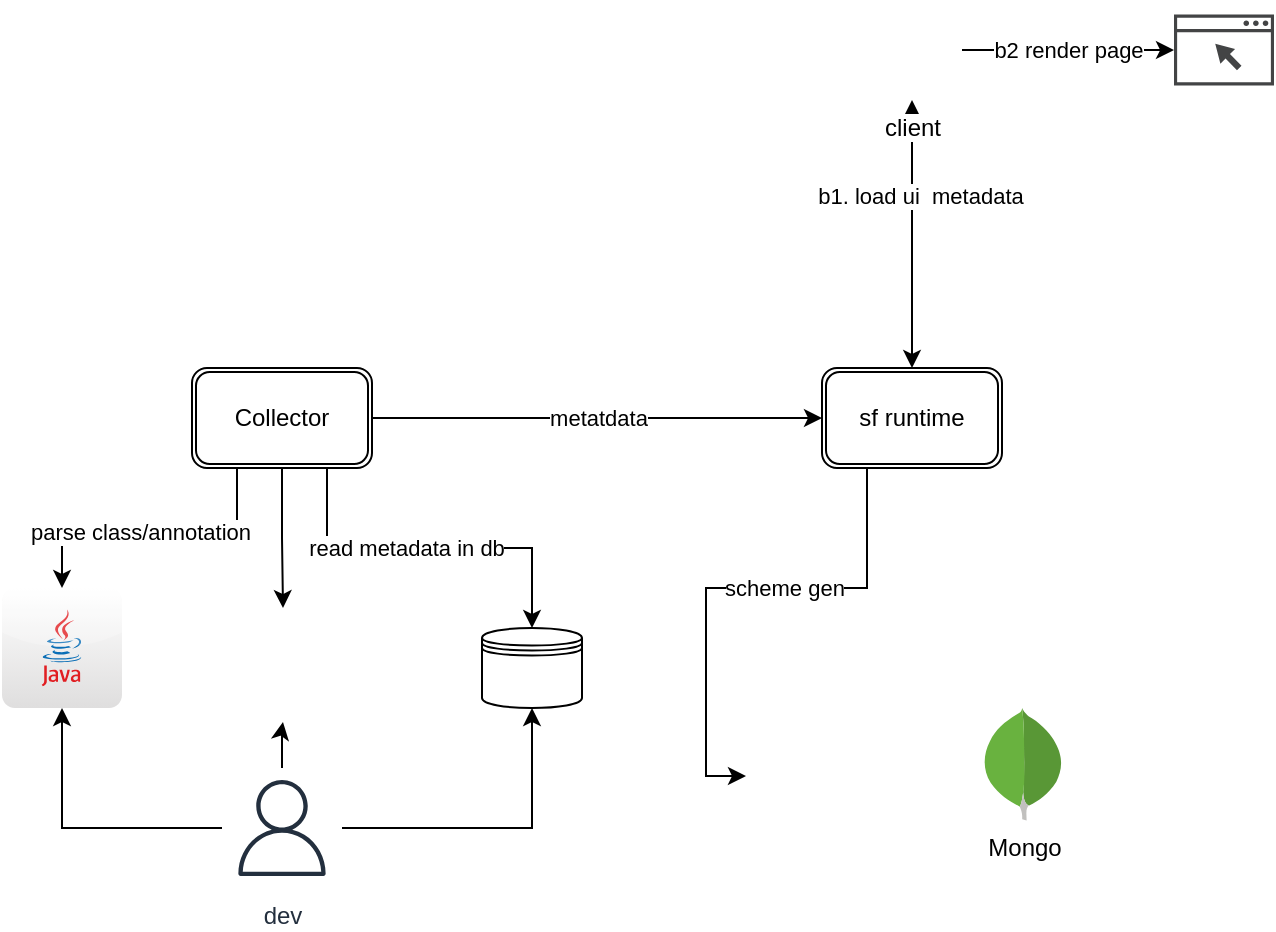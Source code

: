 <mxfile version="13.7.9" type="github">
  <diagram id="KbE9-4ZQxdQ7kDwR7Z7B" name="Page-1">
    <mxGraphModel dx="644" dy="483" grid="1" gridSize="10" guides="1" tooltips="1" connect="1" arrows="1" fold="1" page="1" pageScale="1" pageWidth="850" pageHeight="1100" math="0" shadow="0">
      <root>
        <mxCell id="0" />
        <mxCell id="1" parent="0" />
        <mxCell id="zoo_TMx6Q-awDjl9SJpv-11" style="edgeStyle=orthogonalEdgeStyle;rounded=0;orthogonalLoop=1;jettySize=auto;html=1;" edge="1" parent="1" source="zoo_TMx6Q-awDjl9SJpv-7" target="zoo_TMx6Q-awDjl9SJpv-8">
          <mxGeometry relative="1" as="geometry" />
        </mxCell>
        <mxCell id="zoo_TMx6Q-awDjl9SJpv-12" value="" style="edgeStyle=orthogonalEdgeStyle;rounded=0;orthogonalLoop=1;jettySize=auto;html=1;" edge="1" parent="1" source="zoo_TMx6Q-awDjl9SJpv-7" target="zoo_TMx6Q-awDjl9SJpv-9">
          <mxGeometry relative="1" as="geometry" />
        </mxCell>
        <mxCell id="zoo_TMx6Q-awDjl9SJpv-13" style="edgeStyle=orthogonalEdgeStyle;rounded=0;orthogonalLoop=1;jettySize=auto;html=1;entryX=0.5;entryY=1;entryDx=0;entryDy=0;" edge="1" parent="1" source="zoo_TMx6Q-awDjl9SJpv-7" target="zoo_TMx6Q-awDjl9SJpv-10">
          <mxGeometry relative="1" as="geometry" />
        </mxCell>
        <mxCell id="zoo_TMx6Q-awDjl9SJpv-7" value="dev" style="outlineConnect=0;fontColor=#232F3E;gradientColor=none;strokeColor=#232F3E;fillColor=#ffffff;dashed=0;verticalLabelPosition=bottom;verticalAlign=top;align=center;html=1;fontSize=12;fontStyle=0;aspect=fixed;shape=mxgraph.aws4.resourceIcon;resIcon=mxgraph.aws4.user;" vertex="1" parent="1">
          <mxGeometry x="310" y="440" width="60" height="60" as="geometry" />
        </mxCell>
        <mxCell id="zoo_TMx6Q-awDjl9SJpv-8" value="" style="dashed=0;outlineConnect=0;html=1;align=center;labelPosition=center;verticalLabelPosition=bottom;verticalAlign=top;shape=mxgraph.webicons.java;gradientColor=#DFDEDE" vertex="1" parent="1">
          <mxGeometry x="200" y="350" width="60" height="60" as="geometry" />
        </mxCell>
        <mxCell id="zoo_TMx6Q-awDjl9SJpv-9" value="" style="shape=image;html=1;verticalAlign=top;verticalLabelPosition=bottom;labelBackgroundColor=#ffffff;imageAspect=0;aspect=fixed;image=https://cdn3.iconfinder.com/data/icons/file-set-volume-1/512/Artboard_1-128.png" vertex="1" parent="1">
          <mxGeometry x="312" y="360" width="57" height="57" as="geometry" />
        </mxCell>
        <mxCell id="zoo_TMx6Q-awDjl9SJpv-10" value="" style="shape=datastore;whiteSpace=wrap;html=1;" vertex="1" parent="1">
          <mxGeometry x="440" y="370" width="50" height="40" as="geometry" />
        </mxCell>
        <mxCell id="zoo_TMx6Q-awDjl9SJpv-16" style="edgeStyle=orthogonalEdgeStyle;rounded=0;orthogonalLoop=1;jettySize=auto;html=1;exitX=0.25;exitY=1;exitDx=0;exitDy=0;" edge="1" parent="1" source="zoo_TMx6Q-awDjl9SJpv-15" target="zoo_TMx6Q-awDjl9SJpv-8">
          <mxGeometry relative="1" as="geometry" />
        </mxCell>
        <mxCell id="zoo_TMx6Q-awDjl9SJpv-19" value="parse class/annotation" style="edgeLabel;html=1;align=center;verticalAlign=middle;resizable=0;points=[];" vertex="1" connectable="0" parent="zoo_TMx6Q-awDjl9SJpv-16">
          <mxGeometry x="0.071" y="2" relative="1" as="geometry">
            <mxPoint as="offset" />
          </mxGeometry>
        </mxCell>
        <mxCell id="zoo_TMx6Q-awDjl9SJpv-17" style="edgeStyle=orthogonalEdgeStyle;rounded=0;orthogonalLoop=1;jettySize=auto;html=1;entryX=0.5;entryY=0;entryDx=0;entryDy=0;" edge="1" parent="1" source="zoo_TMx6Q-awDjl9SJpv-15" target="zoo_TMx6Q-awDjl9SJpv-9">
          <mxGeometry relative="1" as="geometry" />
        </mxCell>
        <mxCell id="zoo_TMx6Q-awDjl9SJpv-18" style="edgeStyle=orthogonalEdgeStyle;rounded=0;orthogonalLoop=1;jettySize=auto;html=1;exitX=0.75;exitY=1;exitDx=0;exitDy=0;entryX=0.5;entryY=0;entryDx=0;entryDy=0;" edge="1" parent="1" source="zoo_TMx6Q-awDjl9SJpv-15" target="zoo_TMx6Q-awDjl9SJpv-10">
          <mxGeometry relative="1" as="geometry" />
        </mxCell>
        <mxCell id="zoo_TMx6Q-awDjl9SJpv-20" value="read metadata in db" style="edgeLabel;html=1;align=center;verticalAlign=middle;resizable=0;points=[];" vertex="1" connectable="0" parent="zoo_TMx6Q-awDjl9SJpv-18">
          <mxGeometry x="-0.134" relative="1" as="geometry">
            <mxPoint as="offset" />
          </mxGeometry>
        </mxCell>
        <mxCell id="zoo_TMx6Q-awDjl9SJpv-22" value="metatdata" style="edgeStyle=orthogonalEdgeStyle;rounded=0;orthogonalLoop=1;jettySize=auto;html=1;entryX=0;entryY=0.5;entryDx=0;entryDy=0;" edge="1" parent="1" source="zoo_TMx6Q-awDjl9SJpv-15" target="zoo_TMx6Q-awDjl9SJpv-21">
          <mxGeometry relative="1" as="geometry" />
        </mxCell>
        <mxCell id="zoo_TMx6Q-awDjl9SJpv-15" value="Collector" style="shape=ext;double=1;rounded=1;whiteSpace=wrap;html=1;" vertex="1" parent="1">
          <mxGeometry x="295" y="240" width="90" height="50" as="geometry" />
        </mxCell>
        <mxCell id="zoo_TMx6Q-awDjl9SJpv-27" style="edgeStyle=orthogonalEdgeStyle;rounded=0;orthogonalLoop=1;jettySize=auto;html=1;exitX=0.25;exitY=1;exitDx=0;exitDy=0;entryX=0;entryY=0.5;entryDx=0;entryDy=0;" edge="1" parent="1" source="zoo_TMx6Q-awDjl9SJpv-21" target="zoo_TMx6Q-awDjl9SJpv-24">
          <mxGeometry relative="1" as="geometry" />
        </mxCell>
        <mxCell id="zoo_TMx6Q-awDjl9SJpv-28" value="scheme gen" style="edgeLabel;html=1;align=center;verticalAlign=middle;resizable=0;points=[];" vertex="1" connectable="0" parent="zoo_TMx6Q-awDjl9SJpv-27">
          <mxGeometry x="-0.195" relative="1" as="geometry">
            <mxPoint x="1" as="offset" />
          </mxGeometry>
        </mxCell>
        <mxCell id="zoo_TMx6Q-awDjl9SJpv-21" value="sf runtime" style="shape=ext;double=1;rounded=1;whiteSpace=wrap;html=1;" vertex="1" parent="1">
          <mxGeometry x="610" y="240" width="90" height="50" as="geometry" />
        </mxCell>
        <mxCell id="zoo_TMx6Q-awDjl9SJpv-24" value="" style="shape=image;html=1;verticalAlign=top;verticalLabelPosition=bottom;labelBackgroundColor=#ffffff;imageAspect=0;aspect=fixed;image=https://cdn4.iconfinder.com/data/icons/logos-brands-5/24/mysql-128.png" vertex="1" parent="1">
          <mxGeometry x="572" y="410" width="68" height="68" as="geometry" />
        </mxCell>
        <mxCell id="zoo_TMx6Q-awDjl9SJpv-25" value="Mongo" style="dashed=0;outlineConnect=0;html=1;align=center;labelPosition=center;verticalLabelPosition=bottom;verticalAlign=top;shape=mxgraph.weblogos.mongodb" vertex="1" parent="1">
          <mxGeometry x="690" y="410" width="41.2" height="56.2" as="geometry" />
        </mxCell>
        <mxCell id="zoo_TMx6Q-awDjl9SJpv-32" style="edgeStyle=orthogonalEdgeStyle;rounded=0;orthogonalLoop=1;jettySize=auto;html=1;entryX=0.5;entryY=0;entryDx=0;entryDy=0;startArrow=classic;startFill=1;" edge="1" parent="1" source="zoo_TMx6Q-awDjl9SJpv-31" target="zoo_TMx6Q-awDjl9SJpv-21">
          <mxGeometry relative="1" as="geometry" />
        </mxCell>
        <mxCell id="zoo_TMx6Q-awDjl9SJpv-33" value="b1. load ui&amp;nbsp; metadata" style="edgeLabel;html=1;align=center;verticalAlign=middle;resizable=0;points=[];" vertex="1" connectable="0" parent="zoo_TMx6Q-awDjl9SJpv-32">
          <mxGeometry x="-0.289" y="4" relative="1" as="geometry">
            <mxPoint as="offset" />
          </mxGeometry>
        </mxCell>
        <mxCell id="zoo_TMx6Q-awDjl9SJpv-35" value="b2 render page" style="edgeStyle=orthogonalEdgeStyle;rounded=0;orthogonalLoop=1;jettySize=auto;html=1;startArrow=none;startFill=0;" edge="1" parent="1" source="zoo_TMx6Q-awDjl9SJpv-31" target="zoo_TMx6Q-awDjl9SJpv-34">
          <mxGeometry relative="1" as="geometry" />
        </mxCell>
        <mxCell id="zoo_TMx6Q-awDjl9SJpv-31" value="client" style="shape=image;html=1;verticalAlign=top;verticalLabelPosition=bottom;labelBackgroundColor=#ffffff;imageAspect=0;aspect=fixed;image=https://cdn1.iconfinder.com/data/icons/logotypes/32/chrome-128.png" vertex="1" parent="1">
          <mxGeometry x="630" y="56" width="50" height="50" as="geometry" />
        </mxCell>
        <mxCell id="zoo_TMx6Q-awDjl9SJpv-34" value="" style="pointerEvents=1;shadow=0;dashed=0;html=1;strokeColor=none;fillColor=#434445;aspect=fixed;labelPosition=center;verticalLabelPosition=bottom;verticalAlign=top;align=center;outlineConnect=0;shape=mxgraph.vvd.web_browser;" vertex="1" parent="1">
          <mxGeometry x="786" y="63.25" width="50" height="35.5" as="geometry" />
        </mxCell>
      </root>
    </mxGraphModel>
  </diagram>
</mxfile>
